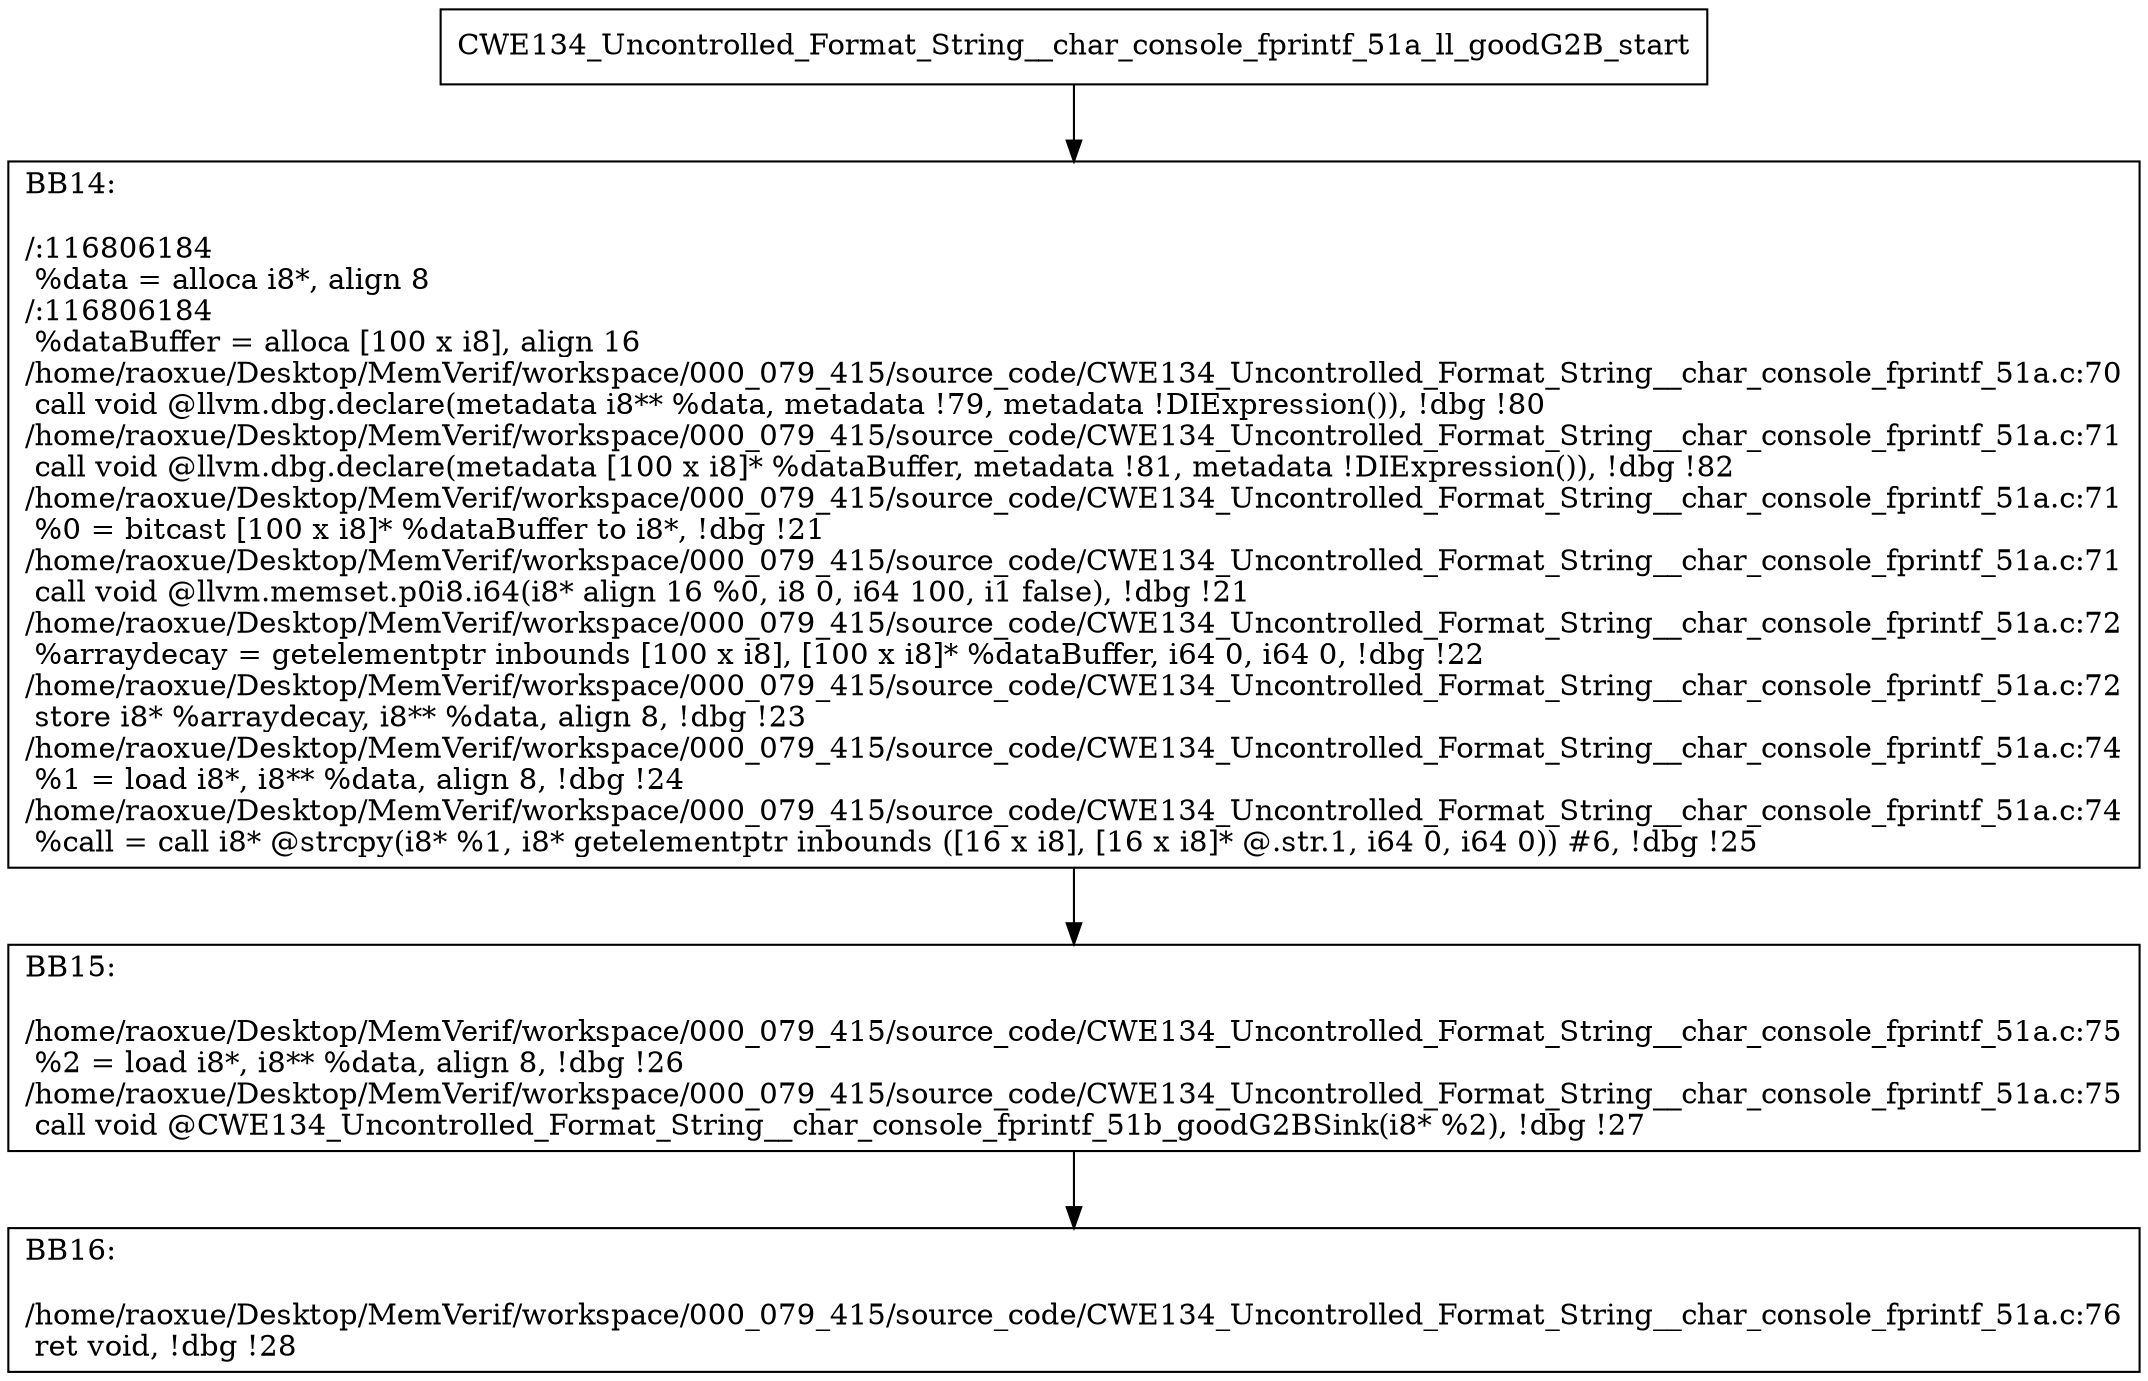 digraph "CFG for'CWE134_Uncontrolled_Format_String__char_console_fprintf_51a_ll_goodG2B' function" {
	BBCWE134_Uncontrolled_Format_String__char_console_fprintf_51a_ll_goodG2B_start[shape=record,label="{CWE134_Uncontrolled_Format_String__char_console_fprintf_51a_ll_goodG2B_start}"];
	BBCWE134_Uncontrolled_Format_String__char_console_fprintf_51a_ll_goodG2B_start-> CWE134_Uncontrolled_Format_String__char_console_fprintf_51a_ll_goodG2BBB14;
	CWE134_Uncontrolled_Format_String__char_console_fprintf_51a_ll_goodG2BBB14 [shape=record, label="{BB14:\l\l/:116806184\l
  %data = alloca i8*, align 8\l
/:116806184\l
  %dataBuffer = alloca [100 x i8], align 16\l
/home/raoxue/Desktop/MemVerif/workspace/000_079_415/source_code/CWE134_Uncontrolled_Format_String__char_console_fprintf_51a.c:70\l
  call void @llvm.dbg.declare(metadata i8** %data, metadata !79, metadata !DIExpression()), !dbg !80\l
/home/raoxue/Desktop/MemVerif/workspace/000_079_415/source_code/CWE134_Uncontrolled_Format_String__char_console_fprintf_51a.c:71\l
  call void @llvm.dbg.declare(metadata [100 x i8]* %dataBuffer, metadata !81, metadata !DIExpression()), !dbg !82\l
/home/raoxue/Desktop/MemVerif/workspace/000_079_415/source_code/CWE134_Uncontrolled_Format_String__char_console_fprintf_51a.c:71\l
  %0 = bitcast [100 x i8]* %dataBuffer to i8*, !dbg !21\l
/home/raoxue/Desktop/MemVerif/workspace/000_079_415/source_code/CWE134_Uncontrolled_Format_String__char_console_fprintf_51a.c:71\l
  call void @llvm.memset.p0i8.i64(i8* align 16 %0, i8 0, i64 100, i1 false), !dbg !21\l
/home/raoxue/Desktop/MemVerif/workspace/000_079_415/source_code/CWE134_Uncontrolled_Format_String__char_console_fprintf_51a.c:72\l
  %arraydecay = getelementptr inbounds [100 x i8], [100 x i8]* %dataBuffer, i64 0, i64 0, !dbg !22\l
/home/raoxue/Desktop/MemVerif/workspace/000_079_415/source_code/CWE134_Uncontrolled_Format_String__char_console_fprintf_51a.c:72\l
  store i8* %arraydecay, i8** %data, align 8, !dbg !23\l
/home/raoxue/Desktop/MemVerif/workspace/000_079_415/source_code/CWE134_Uncontrolled_Format_String__char_console_fprintf_51a.c:74\l
  %1 = load i8*, i8** %data, align 8, !dbg !24\l
/home/raoxue/Desktop/MemVerif/workspace/000_079_415/source_code/CWE134_Uncontrolled_Format_String__char_console_fprintf_51a.c:74\l
  %call = call i8* @strcpy(i8* %1, i8* getelementptr inbounds ([16 x i8], [16 x i8]* @.str.1, i64 0, i64 0)) #6, !dbg !25\l
}"];
	CWE134_Uncontrolled_Format_String__char_console_fprintf_51a_ll_goodG2BBB14-> CWE134_Uncontrolled_Format_String__char_console_fprintf_51a_ll_goodG2BBB15;
	CWE134_Uncontrolled_Format_String__char_console_fprintf_51a_ll_goodG2BBB15 [shape=record, label="{BB15:\l\l/home/raoxue/Desktop/MemVerif/workspace/000_079_415/source_code/CWE134_Uncontrolled_Format_String__char_console_fprintf_51a.c:75\l
  %2 = load i8*, i8** %data, align 8, !dbg !26\l
/home/raoxue/Desktop/MemVerif/workspace/000_079_415/source_code/CWE134_Uncontrolled_Format_String__char_console_fprintf_51a.c:75\l
  call void @CWE134_Uncontrolled_Format_String__char_console_fprintf_51b_goodG2BSink(i8* %2), !dbg !27\l
}"];
	CWE134_Uncontrolled_Format_String__char_console_fprintf_51a_ll_goodG2BBB15-> CWE134_Uncontrolled_Format_String__char_console_fprintf_51a_ll_goodG2BBB16;
	CWE134_Uncontrolled_Format_String__char_console_fprintf_51a_ll_goodG2BBB16 [shape=record, label="{BB16:\l\l/home/raoxue/Desktop/MemVerif/workspace/000_079_415/source_code/CWE134_Uncontrolled_Format_String__char_console_fprintf_51a.c:76\l
  ret void, !dbg !28\l
}"];
}
